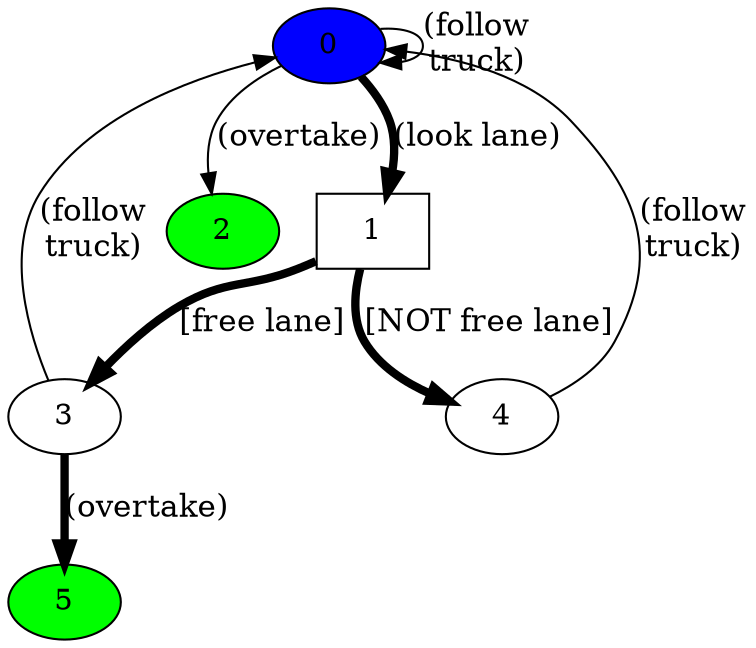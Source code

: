 digraph g{
bgcolor="transparent"{
0 [style=filled, fillcolor=blue, pos = "0,0!"]
1 [ shape=box, pos = "0,-2!" ] ;
2 [style=filled, fillcolor=green, pos = "-4,-4!"]
3 [ pos = "2,-4!" ]
5 [ pos = "-2,-4!", style=filled, fillcolor=green ]
4 [ pos = "2,-6!"]
}
edge[fontsize = 25];
0->0 [ label="(follow\ntruck)", fontsize = 15 ];
0->1 [ label="(look lane)", penwidth=4, fontsize = 15  ];
0->2 [ label="(overtake)", fontsize = 15  ];
1->4 [ label="[NOT free lane]", penwidth=4, fontsize = 15  ];
4->0 [ label="(follow\ntruck)", fontsize = 15  ];
1->3 [ label="[free lane]", penwidth=4, fontsize = 15  ];
3->5 [ label="(overtake)", penwidth=4, fontsize = 15  ];
3->0 [ label="(follow\ntruck)", fontsize = 15  ];
}
